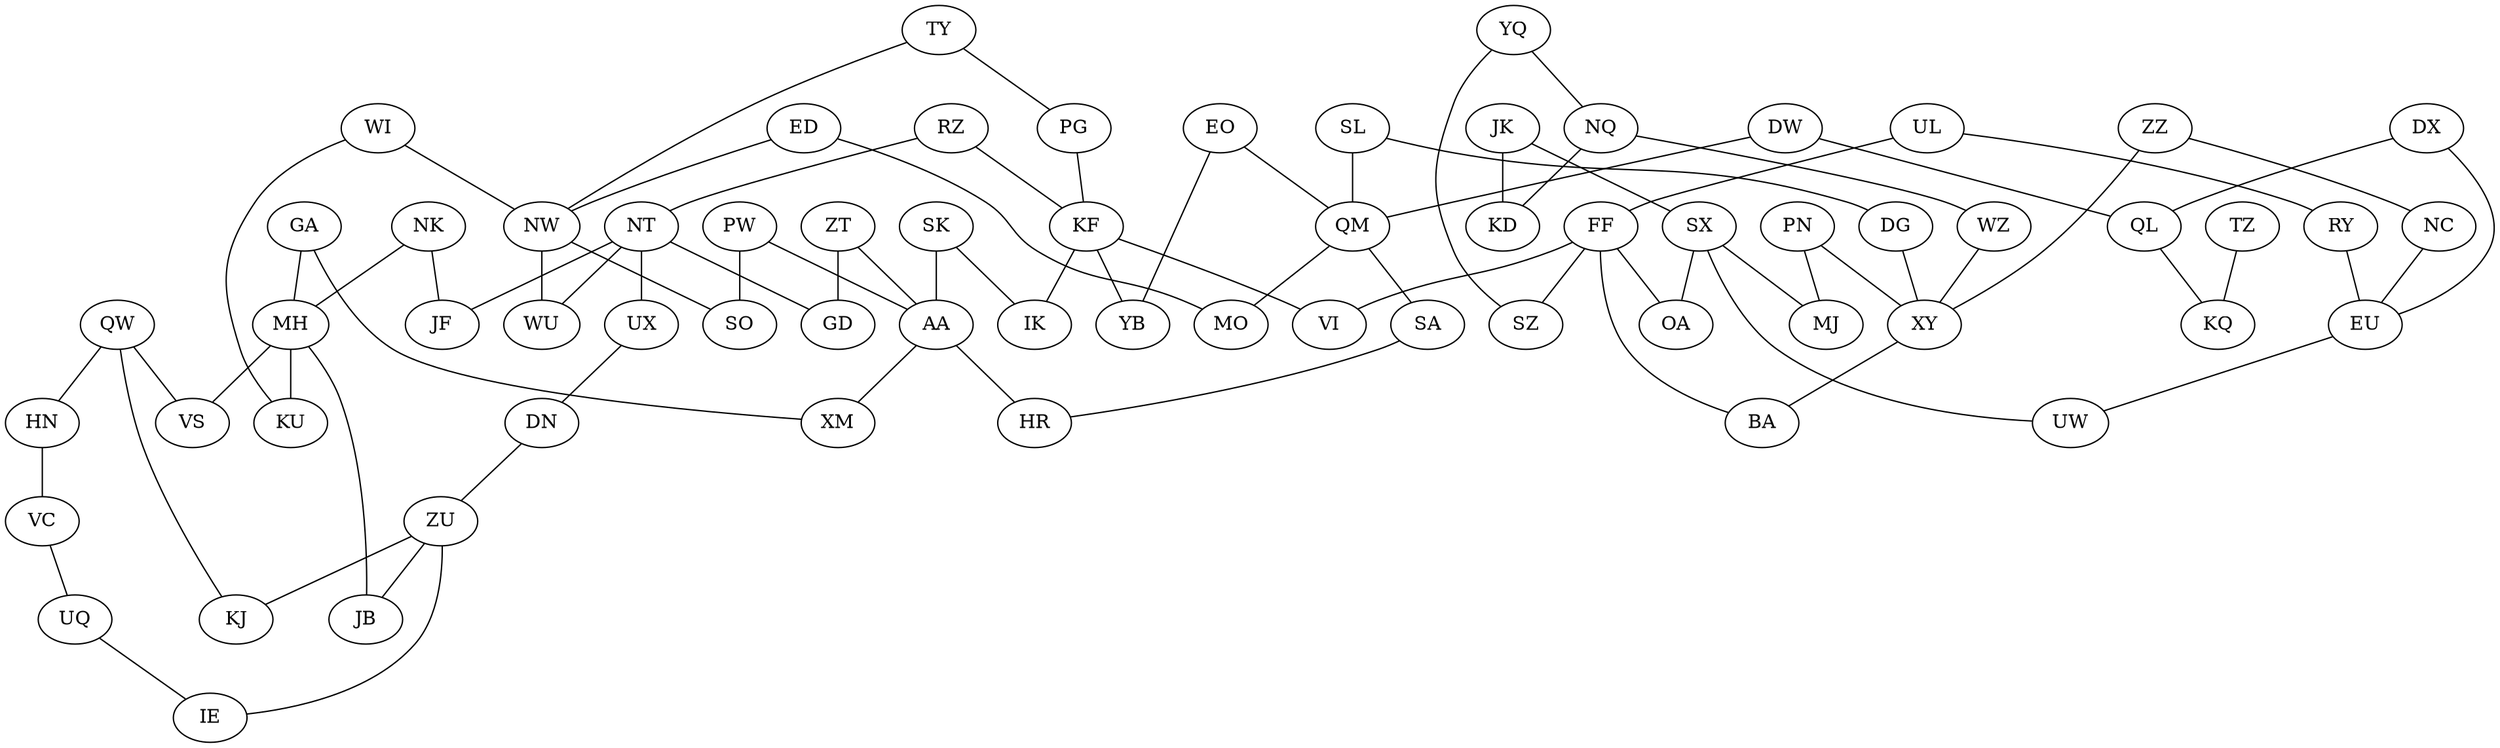 graph
{
EU -- UW
NC -- EU
UQ -- IE
KF -- IK
KF -- YB
KF -- VI
XY -- BA
VC -- UQ
NW -- WU
NW -- SO
QL -- KQ
ED -- MO
ED -- NW
SX -- UW
SX -- OA
SX -- MJ
ZU -- JB
ZU -- IE
ZU -- KJ
HN -- VC
DN -- ZU
TZ -- KQ
RY -- EU
MH -- JB
MH -- VS
MH -- KU
FF -- BA
FF -- OA
FF -- VI
FF -- SZ
NK -- JF
NK -- MH
PG -- KF
PN -- XY
PN -- MJ
UX -- DN
WZ -- XY
DG -- XY
UL -- RY
UL -- FF
AA -- HR
AA -- XM
GA -- MH
GA -- XM
PW -- SO
PW -- AA
NQ -- KD
NQ -- WZ
SA -- HR
QW -- VS
QW -- KJ
QW -- HN
SK -- IK
SK -- AA
YQ -- SZ
YQ -- NQ
ZT -- GD
ZT -- AA
QM -- MO
QM -- SA
NT -- WU
NT -- JF
NT -- GD
NT -- UX
JK -- KD
JK -- SX
SL -- DG
SL -- QM
WI -- NW
WI -- KU
EO -- YB
EO -- QM
DW -- QL
DW -- QM
DX -- EU
DX -- QL
RZ -- KF
RZ -- NT
TY -- NW
TY -- PG
ZZ -- NC
ZZ -- XY
}
